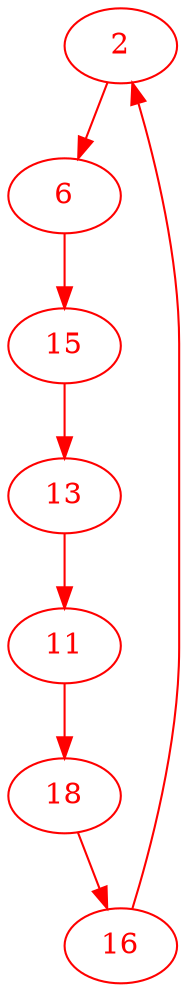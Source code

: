 digraph g{
node [color = red, fontcolor=red]; 2 6 11 13 15 16 18 ;
2 -> 6 [color=red] ;
6 -> 15 [color=red] ;
11 -> 18 [color=red] ;
13 -> 11 [color=red] ;
15 -> 13 [color=red] ;
16 -> 2 [color=red] ;
18 -> 16 [color=red] ;
}